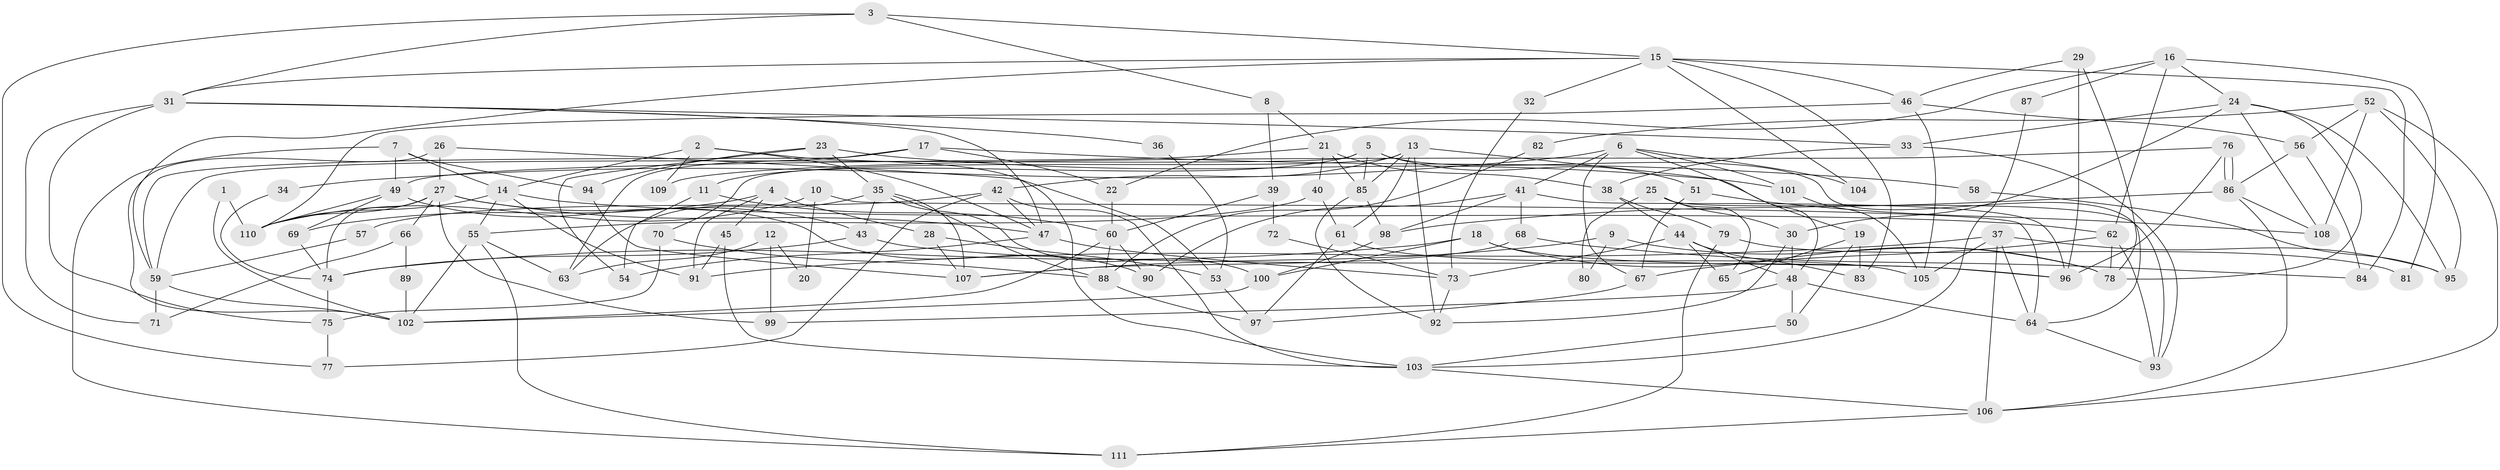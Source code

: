 // Generated by graph-tools (version 1.1) at 2025/15/03/09/25 04:15:20]
// undirected, 111 vertices, 222 edges
graph export_dot {
graph [start="1"]
  node [color=gray90,style=filled];
  1;
  2;
  3;
  4;
  5;
  6;
  7;
  8;
  9;
  10;
  11;
  12;
  13;
  14;
  15;
  16;
  17;
  18;
  19;
  20;
  21;
  22;
  23;
  24;
  25;
  26;
  27;
  28;
  29;
  30;
  31;
  32;
  33;
  34;
  35;
  36;
  37;
  38;
  39;
  40;
  41;
  42;
  43;
  44;
  45;
  46;
  47;
  48;
  49;
  50;
  51;
  52;
  53;
  54;
  55;
  56;
  57;
  58;
  59;
  60;
  61;
  62;
  63;
  64;
  65;
  66;
  67;
  68;
  69;
  70;
  71;
  72;
  73;
  74;
  75;
  76;
  77;
  78;
  79;
  80;
  81;
  82;
  83;
  84;
  85;
  86;
  87;
  88;
  89;
  90;
  91;
  92;
  93;
  94;
  95;
  96;
  97;
  98;
  99;
  100;
  101;
  102;
  103;
  104;
  105;
  106;
  107;
  108;
  109;
  110;
  111;
  1 -- 110;
  1 -- 102;
  2 -- 47;
  2 -- 14;
  2 -- 103;
  2 -- 109;
  3 -- 15;
  3 -- 31;
  3 -- 8;
  3 -- 77;
  4 -- 69;
  4 -- 45;
  4 -- 28;
  4 -- 91;
  5 -- 85;
  5 -- 59;
  5 -- 11;
  5 -- 51;
  5 -- 64;
  6 -- 67;
  6 -- 41;
  6 -- 34;
  6 -- 48;
  6 -- 101;
  6 -- 104;
  7 -- 111;
  7 -- 49;
  7 -- 14;
  7 -- 94;
  8 -- 21;
  8 -- 39;
  9 -- 107;
  9 -- 78;
  9 -- 80;
  10 -- 64;
  10 -- 110;
  10 -- 20;
  11 -- 54;
  11 -- 60;
  12 -- 63;
  12 -- 99;
  12 -- 20;
  13 -- 85;
  13 -- 19;
  13 -- 42;
  13 -- 61;
  13 -- 70;
  13 -- 92;
  14 -- 55;
  14 -- 62;
  14 -- 91;
  14 -- 110;
  15 -- 46;
  15 -- 31;
  15 -- 32;
  15 -- 59;
  15 -- 83;
  15 -- 84;
  15 -- 104;
  16 -- 24;
  16 -- 62;
  16 -- 22;
  16 -- 81;
  16 -- 87;
  17 -- 59;
  17 -- 22;
  17 -- 58;
  17 -- 63;
  18 -- 78;
  18 -- 74;
  18 -- 96;
  18 -- 100;
  19 -- 50;
  19 -- 65;
  19 -- 83;
  21 -- 85;
  21 -- 49;
  21 -- 38;
  21 -- 40;
  22 -- 60;
  23 -- 94;
  23 -- 101;
  23 -- 35;
  23 -- 54;
  24 -- 108;
  24 -- 33;
  24 -- 30;
  24 -- 78;
  24 -- 95;
  25 -- 30;
  25 -- 93;
  25 -- 65;
  25 -- 80;
  26 -- 53;
  26 -- 27;
  26 -- 102;
  27 -- 110;
  27 -- 47;
  27 -- 43;
  27 -- 66;
  27 -- 74;
  27 -- 99;
  28 -- 107;
  28 -- 53;
  29 -- 78;
  29 -- 96;
  29 -- 46;
  30 -- 48;
  30 -- 92;
  31 -- 33;
  31 -- 75;
  31 -- 36;
  31 -- 47;
  31 -- 71;
  32 -- 73;
  33 -- 93;
  33 -- 38;
  34 -- 74;
  35 -- 43;
  35 -- 63;
  35 -- 88;
  35 -- 100;
  35 -- 107;
  36 -- 53;
  37 -- 106;
  37 -- 91;
  37 -- 64;
  37 -- 95;
  37 -- 105;
  38 -- 44;
  38 -- 79;
  39 -- 60;
  39 -- 72;
  40 -- 55;
  40 -- 61;
  41 -- 96;
  41 -- 98;
  41 -- 68;
  41 -- 90;
  42 -- 47;
  42 -- 57;
  42 -- 77;
  42 -- 103;
  43 -- 74;
  43 -- 96;
  44 -- 83;
  44 -- 48;
  44 -- 65;
  44 -- 73;
  45 -- 103;
  45 -- 91;
  46 -- 105;
  46 -- 56;
  46 -- 110;
  47 -- 73;
  47 -- 54;
  48 -- 64;
  48 -- 50;
  48 -- 99;
  49 -- 110;
  49 -- 90;
  49 -- 69;
  50 -- 103;
  51 -- 108;
  51 -- 67;
  52 -- 56;
  52 -- 95;
  52 -- 82;
  52 -- 106;
  52 -- 108;
  53 -- 97;
  55 -- 102;
  55 -- 63;
  55 -- 111;
  56 -- 86;
  56 -- 84;
  57 -- 59;
  58 -- 95;
  59 -- 102;
  59 -- 71;
  60 -- 102;
  60 -- 88;
  60 -- 90;
  61 -- 97;
  61 -- 105;
  62 -- 67;
  62 -- 78;
  62 -- 93;
  64 -- 93;
  66 -- 71;
  66 -- 89;
  67 -- 97;
  68 -- 84;
  68 -- 107;
  69 -- 74;
  70 -- 88;
  70 -- 75;
  72 -- 73;
  73 -- 92;
  74 -- 75;
  75 -- 77;
  76 -- 96;
  76 -- 86;
  76 -- 86;
  76 -- 109;
  79 -- 111;
  79 -- 81;
  82 -- 88;
  85 -- 92;
  85 -- 98;
  86 -- 106;
  86 -- 98;
  86 -- 108;
  87 -- 103;
  88 -- 97;
  89 -- 102;
  94 -- 107;
  98 -- 100;
  100 -- 102;
  101 -- 105;
  103 -- 106;
  106 -- 111;
}

